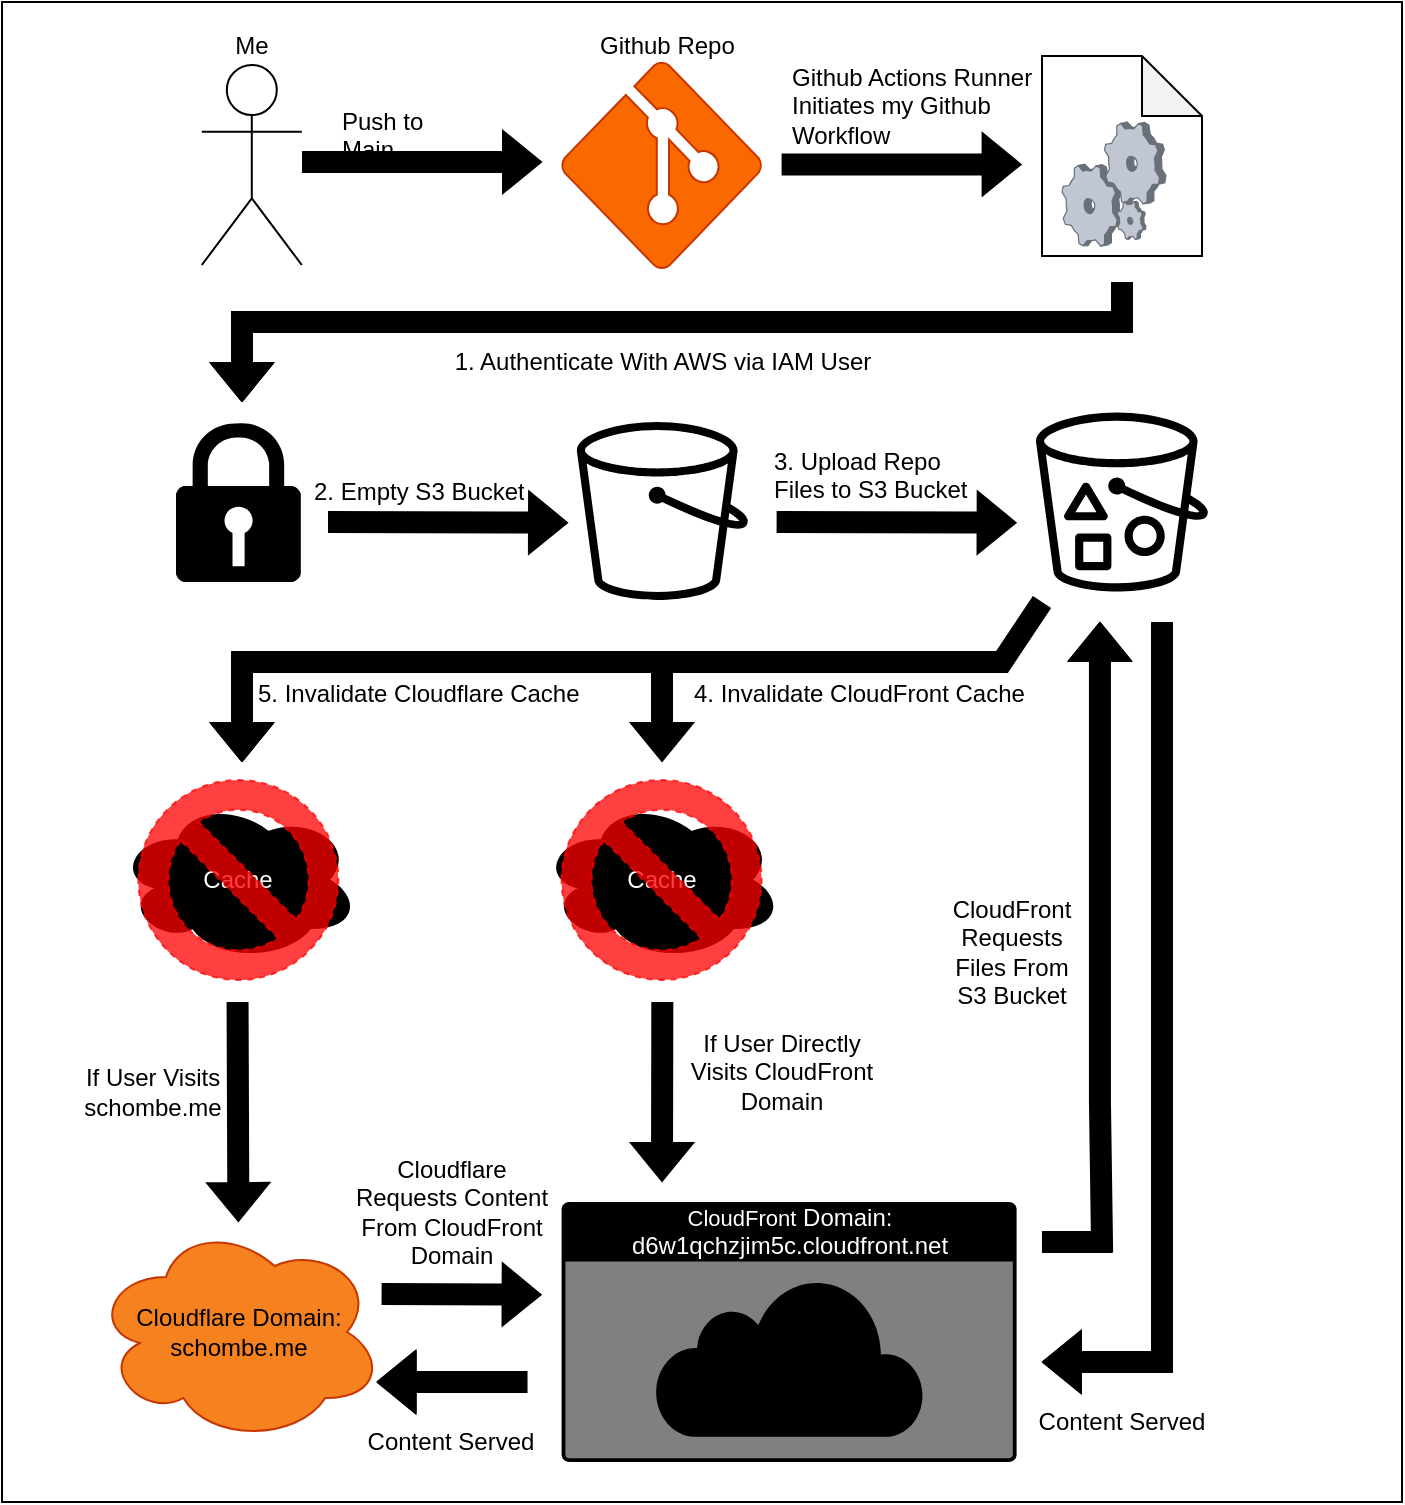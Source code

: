 <mxfile version="28.0.9">
  <diagram name="Page-1" id="wznVCObP0M_tSOf37h-Q">
    <mxGraphModel dx="1426" dy="751" grid="1" gridSize="10" guides="1" tooltips="1" connect="1" arrows="1" fold="1" page="1" pageScale="1" pageWidth="700" pageHeight="1000" math="0" shadow="0">
      <root>
        <mxCell id="0" />
        <mxCell id="1" parent="0" />
        <mxCell id="JtyEeGDUWGG5GrNTImme-120" value="" style="rounded=0;whiteSpace=wrap;html=1;strokeColor=#000000;" parent="1" vertex="1">
          <mxGeometry y="20" width="700" height="750" as="geometry" />
        </mxCell>
        <mxCell id="JtyEeGDUWGG5GrNTImme-136" value="&lt;div&gt;&lt;span style=&quot;color: rgb(255, 255, 255);&quot;&gt;Cache&lt;/span&gt;&lt;/div&gt;" style="ellipse;shape=cloud;whiteSpace=wrap;html=1;fillColor=#000000;" parent="1" vertex="1">
          <mxGeometry x="58.2" y="419" width="120" height="80" as="geometry" />
        </mxCell>
        <mxCell id="JtyEeGDUWGG5GrNTImme-2" value="" style="shape=umlActor;verticalLabelPosition=bottom;verticalAlign=top;html=1;outlineConnect=0;" parent="1" vertex="1">
          <mxGeometry x="99.9" y="51.5" width="50" height="100" as="geometry" />
        </mxCell>
        <mxCell id="JtyEeGDUWGG5GrNTImme-11" value="" style="endArrow=classic;html=1;rounded=0;shape=flexArrow;fillColor=#000000;" parent="1" edge="1">
          <mxGeometry width="50" height="50" relative="1" as="geometry">
            <mxPoint x="150" y="100" as="sourcePoint" />
            <mxPoint x="270" y="100" as="targetPoint" />
          </mxGeometry>
        </mxCell>
        <mxCell id="JtyEeGDUWGG5GrNTImme-12" value="Push to Main" style="text;strokeColor=none;fillColor=none;align=left;verticalAlign=middle;spacingLeft=4;spacingRight=4;overflow=hidden;points=[[0,0.5],[1,0.5]];portConstraint=eastwest;rotatable=0;whiteSpace=wrap;html=1;" parent="1" vertex="1">
          <mxGeometry x="163.65" y="70" width="80.2" height="30" as="geometry" />
        </mxCell>
        <mxCell id="JtyEeGDUWGG5GrNTImme-16" value="Github Actions Runner Initiates my Github Workflow" style="text;strokeColor=none;fillColor=none;align=left;verticalAlign=middle;spacingLeft=4;spacingRight=4;overflow=hidden;points=[[0,0.5],[1,0.5]];portConstraint=eastwest;rotatable=0;whiteSpace=wrap;html=1;" parent="1" vertex="1">
          <mxGeometry x="389" y="47" width="140" height="50" as="geometry" />
        </mxCell>
        <mxCell id="JtyEeGDUWGG5GrNTImme-19" value="" style="curved=1;endArrow=classic;html=1;rounded=0;shape=flexArrow;fillColor=#000000;" parent="1" edge="1">
          <mxGeometry width="50" height="50" relative="1" as="geometry">
            <mxPoint x="560" y="160" as="sourcePoint" />
            <mxPoint x="120" y="220" as="targetPoint" />
            <Array as="points">
              <mxPoint x="560" y="180" />
              <mxPoint x="120" y="180" />
            </Array>
          </mxGeometry>
        </mxCell>
        <mxCell id="JtyEeGDUWGG5GrNTImme-22" value="" style="shape=flexArrow;endArrow=classic;html=1;rounded=0;fillColor=#000000;" parent="1" edge="1">
          <mxGeometry width="50" height="50" relative="1" as="geometry">
            <mxPoint x="163.0" y="280" as="sourcePoint" />
            <mxPoint x="283" y="280.34" as="targetPoint" />
          </mxGeometry>
        </mxCell>
        <mxCell id="JtyEeGDUWGG5GrNTImme-30" value="2. Empty S3 Bucket" style="text;strokeColor=none;fillColor=none;align=left;verticalAlign=middle;spacingLeft=4;spacingRight=4;overflow=hidden;points=[[0,0.5],[1,0.5]];portConstraint=eastwest;rotatable=0;whiteSpace=wrap;html=1;" parent="1" vertex="1">
          <mxGeometry x="149.9" y="250" width="119.9" height="30" as="geometry" />
        </mxCell>
        <mxCell id="JtyEeGDUWGG5GrNTImme-32" value="&lt;div&gt;3. Upload Repo Files to S3 Bucket&lt;/div&gt;" style="text;strokeColor=none;fillColor=none;align=left;verticalAlign=middle;spacingLeft=4;spacingRight=4;overflow=hidden;points=[[0,0.5],[1,0.5]];portConstraint=eastwest;rotatable=0;whiteSpace=wrap;html=1;" parent="1" vertex="1">
          <mxGeometry x="380" y="240" width="120" height="30" as="geometry" />
        </mxCell>
        <mxCell id="JtyEeGDUWGG5GrNTImme-89" value="" style="curved=1;endArrow=classic;html=1;rounded=0;shape=flexArrow;fillColor=#000000;" parent="1" edge="1">
          <mxGeometry width="50" height="50" relative="1" as="geometry">
            <mxPoint x="520" y="320" as="sourcePoint" />
            <mxPoint x="120" y="400" as="targetPoint" />
            <Array as="points">
              <mxPoint x="500" y="350" />
              <mxPoint x="120" y="350" />
            </Array>
          </mxGeometry>
        </mxCell>
        <mxCell id="JtyEeGDUWGG5GrNTImme-90" value="" style="shape=flexArrow;endArrow=classic;html=1;rounded=0;strokeColor=#000000;fillColor=#000000;" parent="1" edge="1">
          <mxGeometry width="50" height="50" relative="1" as="geometry">
            <mxPoint x="330" y="350" as="sourcePoint" />
            <mxPoint x="330" y="400" as="targetPoint" />
          </mxGeometry>
        </mxCell>
        <mxCell id="JtyEeGDUWGG5GrNTImme-91" value="" style="verticalLabelPosition=bottom;verticalAlign=top;html=1;shape=mxgraph.basic.no_symbol;fillColor=#FF0000;strokeColor=#FF0000;fontColor=#ffffff;shadow=0;perimeterSpacing=0;gradientColor=none;gradientDirection=radial;dashed=1;opacity=75;" parent="1" vertex="1">
          <mxGeometry x="68.2" y="409" width="100" height="100" as="geometry" />
        </mxCell>
        <mxCell id="JtyEeGDUWGG5GrNTImme-93" value="4. Invalidate CloudFront Cache" style="text;strokeColor=none;fillColor=none;align=left;verticalAlign=middle;spacingLeft=4;spacingRight=4;overflow=hidden;points=[[0,0.5],[1,0.5]];portConstraint=eastwest;rotatable=0;whiteSpace=wrap;html=1;" parent="1" vertex="1">
          <mxGeometry x="340" y="351" width="181" height="30" as="geometry" />
        </mxCell>
        <mxCell id="JtyEeGDUWGG5GrNTImme-94" value="5. Invalidate Cloudflare Cache" style="text;strokeColor=none;fillColor=none;align=left;verticalAlign=middle;spacingLeft=4;spacingRight=4;overflow=hidden;points=[[0,0.5],[1,0.5]];portConstraint=eastwest;rotatable=0;whiteSpace=wrap;html=1;" parent="1" vertex="1">
          <mxGeometry x="121.85" y="351" width="176" height="30" as="geometry" />
        </mxCell>
        <mxCell id="JtyEeGDUWGG5GrNTImme-95" value="" style="shape=flexArrow;endArrow=classic;html=1;rounded=0;fillColor=#000000;" parent="1" edge="1" target="JtyEeGDUWGG5GrNTImme-112">
          <mxGeometry width="50" height="50" relative="1" as="geometry">
            <mxPoint x="117.78" y="520" as="sourcePoint" />
            <mxPoint x="118.16" y="620" as="targetPoint" />
          </mxGeometry>
        </mxCell>
        <mxCell id="JtyEeGDUWGG5GrNTImme-98" value="" style="sketch=0;outlineConnect=0;fontColor=#232F3E;gradientColor=none;fillColor=#000000;strokeColor=none;dashed=0;verticalLabelPosition=bottom;verticalAlign=top;align=center;html=1;fontSize=12;fontStyle=0;aspect=fixed;pointerEvents=1;shape=mxgraph.aws4.bucket;" parent="1" vertex="1">
          <mxGeometry x="287.42" y="230" width="85.58" height="89" as="geometry" />
        </mxCell>
        <mxCell id="JtyEeGDUWGG5GrNTImme-99" value="" style="sketch=0;outlineConnect=0;fontColor=#232F3E;gradientColor=none;fillColor=#000000;strokeColor=none;dashed=0;verticalLabelPosition=bottom;verticalAlign=top;align=center;html=1;fontSize=12;fontStyle=0;aspect=fixed;pointerEvents=1;shape=mxgraph.aws4.bucket_with_objects;" parent="1" vertex="1">
          <mxGeometry x="516.97" y="225.25" width="86.06" height="89.5" as="geometry" />
        </mxCell>
        <mxCell id="JtyEeGDUWGG5GrNTImme-103" value="" style="sketch=0;aspect=fixed;pointerEvents=1;shadow=0;dashed=0;html=1;strokeColor=none;labelPosition=center;verticalLabelPosition=bottom;verticalAlign=top;align=center;fillColor=#000000;shape=mxgraph.mscae.enterprise.lock" parent="1" vertex="1">
          <mxGeometry x="87" y="230" width="62.4" height="80" as="geometry" />
        </mxCell>
        <mxCell id="JtyEeGDUWGG5GrNTImme-105" value="&lt;div&gt;&lt;font style=&quot;font-size: 11px;&quot;&gt;CloudFront&lt;/font&gt;&amp;nbsp;Domain:&lt;/div&gt;&lt;div&gt;d6w1qchzjim5c.cloudfront.net&lt;/div&gt;" style="html=1;whiteSpace=wrap;strokeColor=none;fillColor=light-dark(#000000, #3ea6f6);labelPosition=center;verticalLabelPosition=middle;verticalAlign=top;align=center;fontSize=12;outlineConnect=0;spacingTop=-6;fontColor=#FFFFFF;sketch=0;shape=mxgraph.sitemap.cloud;" parent="1" vertex="1">
          <mxGeometry x="279.8" y="620" width="227.5" height="130" as="geometry" />
        </mxCell>
        <mxCell id="JtyEeGDUWGG5GrNTImme-108" value="" style="verticalLabelPosition=bottom;html=1;verticalAlign=top;align=center;strokeColor=#C73500;fillColor=#fa6800;shape=mxgraph.azure.git_repository;fontColor=#000000;" parent="1" vertex="1">
          <mxGeometry x="279.8" y="50" width="100" height="103" as="geometry" />
        </mxCell>
        <mxCell id="JtyEeGDUWGG5GrNTImme-109" value="Github Repo" style="text;strokeColor=none;fillColor=none;align=left;verticalAlign=middle;spacingLeft=4;spacingRight=4;overflow=hidden;points=[[0,0.5],[1,0.5]];portConstraint=eastwest;rotatable=0;whiteSpace=wrap;html=1;" parent="1" vertex="1">
          <mxGeometry x="293" y="27" width="80" height="30" as="geometry" />
        </mxCell>
        <mxCell id="JtyEeGDUWGG5GrNTImme-112" value="&lt;div&gt;Cloudflare Domain:&lt;/div&gt;&lt;div&gt;schombe.me&lt;/div&gt;" style="ellipse;shape=cloud;whiteSpace=wrap;html=1;fillColor=#F6821F;fontColor=#000000;strokeColor=#C73500;" parent="1" vertex="1">
          <mxGeometry x="45.7" y="630" width="145" height="110" as="geometry" />
        </mxCell>
        <mxCell id="JtyEeGDUWGG5GrNTImme-113" value="" style="shape=flexArrow;endArrow=classic;html=1;rounded=0;fillColor=#000000;" parent="1" edge="1">
          <mxGeometry width="50" height="50" relative="1" as="geometry">
            <mxPoint x="189.8" y="666" as="sourcePoint" />
            <mxPoint x="269.8" y="666.31" as="targetPoint" />
          </mxGeometry>
        </mxCell>
        <mxCell id="JtyEeGDUWGG5GrNTImme-122" value="1. Authenticate With AWS via IAM User" style="text;html=1;align=center;verticalAlign=middle;whiteSpace=wrap;rounded=0;" parent="1" vertex="1">
          <mxGeometry x="197" y="185" width="267" height="30" as="geometry" />
        </mxCell>
        <mxCell id="JtyEeGDUWGG5GrNTImme-137" value="&lt;div&gt;&lt;span style=&quot;color: light-dark(rgb(255, 255, 255), rgb(237, 237, 237));&quot;&gt;Cache&lt;/span&gt;&lt;/div&gt;" style="ellipse;shape=cloud;whiteSpace=wrap;html=1;fillColor=#000000;" parent="1" vertex="1">
          <mxGeometry x="269.8" y="419" width="120" height="80" as="geometry" />
        </mxCell>
        <mxCell id="JtyEeGDUWGG5GrNTImme-138" value="" style="verticalLabelPosition=bottom;verticalAlign=top;html=1;shape=mxgraph.basic.no_symbol;fillColor=#FF0000;strokeColor=#FF0000;fontColor=#ffffff;shadow=0;perimeterSpacing=0;gradientColor=none;gradientDirection=radial;dashed=1;opacity=75;" parent="1" vertex="1">
          <mxGeometry x="279.8" y="409" width="100" height="100" as="geometry" />
        </mxCell>
        <mxCell id="JtyEeGDUWGG5GrNTImme-139" value="Cloudflare Requests Content From CloudFront Domain" style="text;html=1;align=center;verticalAlign=middle;whiteSpace=wrap;rounded=0;" parent="1" vertex="1">
          <mxGeometry x="173.55" y="590" width="101.8" height="70" as="geometry" />
        </mxCell>
        <mxCell id="JtyEeGDUWGG5GrNTImme-140" value="" style="shape=flexArrow;endArrow=classic;html=1;rounded=0;fillColor=#000000;" parent="1" edge="1">
          <mxGeometry width="50" height="50" relative="1" as="geometry">
            <mxPoint x="330.16" y="520" as="sourcePoint" />
            <mxPoint x="330" y="610" as="targetPoint" />
          </mxGeometry>
        </mxCell>
        <mxCell id="JtyEeGDUWGG5GrNTImme-143" value="" style="curved=1;endArrow=classic;html=1;rounded=0;shape=flexArrow;fillColor=#000000;" parent="1" edge="1">
          <mxGeometry width="50" height="50" relative="1" as="geometry">
            <mxPoint x="520" y="640" as="sourcePoint" />
            <mxPoint x="548.97" y="330" as="targetPoint" />
            <Array as="points">
              <mxPoint x="550" y="640" />
              <mxPoint x="548.97" y="570" />
            </Array>
          </mxGeometry>
        </mxCell>
        <mxCell id="JtyEeGDUWGG5GrNTImme-144" value="CloudFront Requests Files From S3 Bucket" style="text;html=1;align=center;verticalAlign=middle;whiteSpace=wrap;rounded=0;" parent="1" vertex="1">
          <mxGeometry x="470" y="460" width="70" height="70" as="geometry" />
        </mxCell>
        <mxCell id="JtyEeGDUWGG5GrNTImme-145" value="" style="curved=1;endArrow=classic;html=1;rounded=0;shape=flexArrow;fillColor=#000000;" parent="1" edge="1">
          <mxGeometry width="50" height="50" relative="1" as="geometry">
            <mxPoint x="580" y="330" as="sourcePoint" />
            <mxPoint x="520" y="700" as="targetPoint" />
            <Array as="points">
              <mxPoint x="580" y="700" />
            </Array>
          </mxGeometry>
        </mxCell>
        <mxCell id="JtyEeGDUWGG5GrNTImme-146" value="&lt;font&gt;Content Served&lt;/font&gt;" style="text;html=1;align=center;verticalAlign=middle;whiteSpace=wrap;rounded=0;" parent="1" vertex="1">
          <mxGeometry x="515" y="720" width="90" height="20" as="geometry" />
        </mxCell>
        <mxCell id="JtyEeGDUWGG5GrNTImme-147" value="" style="shape=flexArrow;endArrow=classic;html=1;rounded=0;fillColor=#000000;entryX=0.983;entryY=0.636;entryDx=0;entryDy=0;entryPerimeter=0;" parent="1" edge="1">
          <mxGeometry width="50" height="50" relative="1" as="geometry">
            <mxPoint x="262.77" y="710.04" as="sourcePoint" />
            <mxPoint x="187.305" y="710" as="targetPoint" />
            <Array as="points">
              <mxPoint x="237.27" y="710.04" />
            </Array>
          </mxGeometry>
        </mxCell>
        <mxCell id="JtyEeGDUWGG5GrNTImme-151" value="Content Served" style="text;html=1;align=center;verticalAlign=middle;whiteSpace=wrap;rounded=0;" parent="1" vertex="1">
          <mxGeometry x="178.2" y="730" width="92.5" height="20" as="geometry" />
        </mxCell>
        <mxCell id="JtyEeGDUWGG5GrNTImme-165" value="If User Directly Visits CloudFront Domain" style="text;html=1;align=center;verticalAlign=middle;whiteSpace=wrap;rounded=0;" parent="1" vertex="1">
          <mxGeometry x="340" y="520" width="100" height="70" as="geometry" />
        </mxCell>
        <mxCell id="JtyEeGDUWGG5GrNTImme-167" value="If User Visits schombe.me" style="text;html=1;align=center;verticalAlign=middle;whiteSpace=wrap;rounded=0;" parent="1" vertex="1">
          <mxGeometry x="40" y="550" width="71" height="30" as="geometry" />
        </mxCell>
        <mxCell id="1HRVX4znt1SpSSwOG6BB-1" value="" style="endArrow=classic;html=1;rounded=0;shape=flexArrow;fillColor=#000000;" edge="1" parent="1">
          <mxGeometry width="50" height="50" relative="1" as="geometry">
            <mxPoint x="389.8" y="101.21" as="sourcePoint" />
            <mxPoint x="509.8" y="101.21" as="targetPoint" />
          </mxGeometry>
        </mxCell>
        <mxCell id="1HRVX4znt1SpSSwOG6BB-2" value="" style="group" vertex="1" connectable="0" parent="1">
          <mxGeometry x="520" y="47" width="80" height="100" as="geometry" />
        </mxCell>
        <mxCell id="JtyEeGDUWGG5GrNTImme-14" value="" style="shape=note;whiteSpace=wrap;html=1;backgroundOutline=1;darkOpacity=0.05;" parent="1HRVX4znt1SpSSwOG6BB-2" vertex="1">
          <mxGeometry width="80" height="100" as="geometry" />
        </mxCell>
        <mxCell id="JtyEeGDUWGG5GrNTImme-121" value="" style="verticalLabelPosition=bottom;sketch=0;aspect=fixed;html=1;verticalAlign=top;strokeColor=none;align=center;outlineConnect=0;shape=mxgraph.citrix.process;" parent="1HRVX4znt1SpSSwOG6BB-2" vertex="1">
          <mxGeometry x="10" y="33" width="52" height="62" as="geometry" />
        </mxCell>
        <mxCell id="1HRVX4znt1SpSSwOG6BB-3" value="" style="shape=flexArrow;endArrow=classic;html=1;rounded=0;fillColor=#000000;" edge="1" parent="1">
          <mxGeometry width="50" height="50" relative="1" as="geometry">
            <mxPoint x="387.3" y="280" as="sourcePoint" />
            <mxPoint x="507.3" y="280.34" as="targetPoint" />
          </mxGeometry>
        </mxCell>
        <mxCell id="1HRVX4znt1SpSSwOG6BB-7" value="Me" style="text;html=1;align=center;verticalAlign=middle;whiteSpace=wrap;rounded=0;" vertex="1" parent="1">
          <mxGeometry x="94.9" y="27" width="60" height="30" as="geometry" />
        </mxCell>
      </root>
    </mxGraphModel>
  </diagram>
</mxfile>
